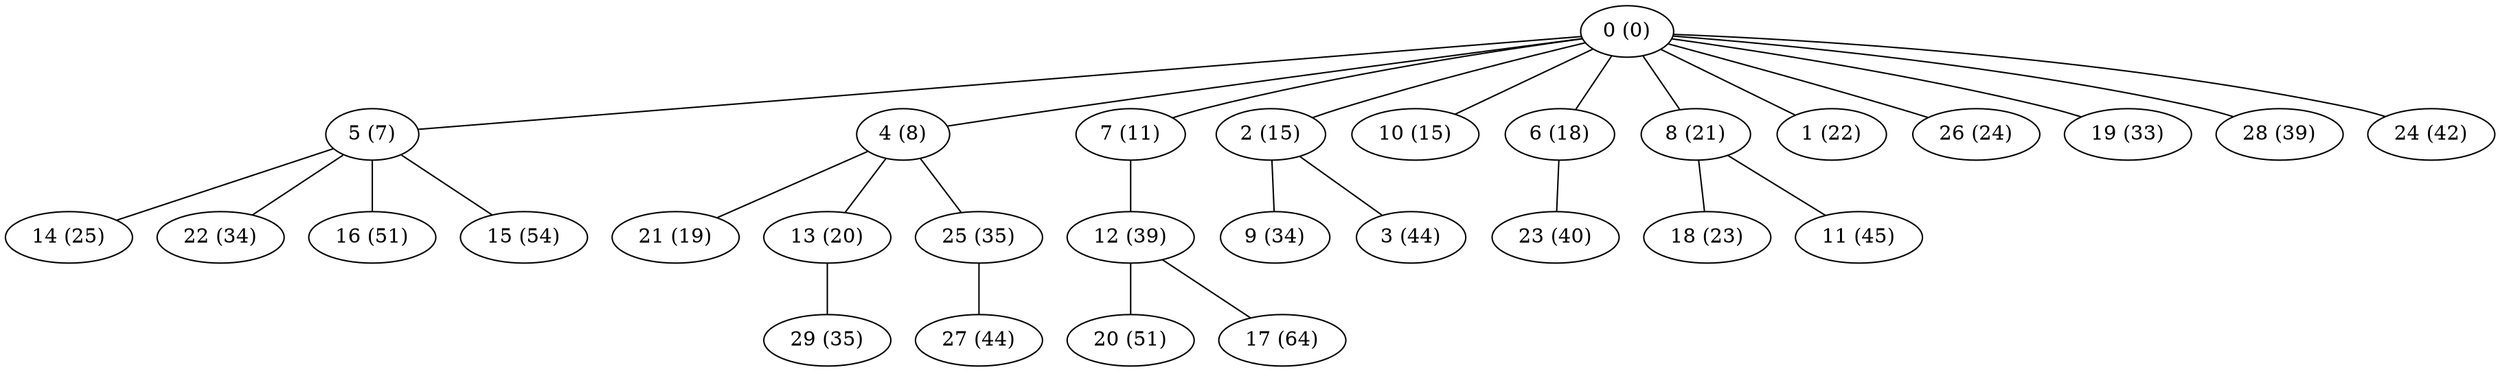 graph grafoDorogovtsev_30_Dijkstra  {
"0 (0)";
"5 (7)";
"4 (8)";
"7 (11)";
"2 (15)";
"10 (15)";
"6 (18)";
"21 (19)";
"13 (20)";
"8 (21)";
"1 (22)";
"18 (23)";
"26 (24)";
"14 (25)";
"19 (33)";
"9 (34)";
"22 (34)";
"29 (35)";
"25 (35)";
"28 (39)";
"12 (39)";
"23 (40)";
"24 (42)";
"3 (44)";
"27 (44)";
"11 (45)";
"16 (51)";
"20 (51)";
"15 (54)";
"17 (64)";
"0 (0)" -- "5 (7)";
"0 (0)" -- "4 (8)";
"0 (0)" -- "7 (11)";
"0 (0)" -- "2 (15)";
"0 (0)" -- "10 (15)";
"0 (0)" -- "6 (18)";
"4 (8)" -- "21 (19)";
"4 (8)" -- "13 (20)";
"0 (0)" -- "8 (21)";
"0 (0)" -- "1 (22)";
"8 (21)" -- "18 (23)";
"0 (0)" -- "26 (24)";
"5 (7)" -- "14 (25)";
"0 (0)" -- "19 (33)";
"2 (15)" -- "9 (34)";
"5 (7)" -- "22 (34)";
"13 (20)" -- "29 (35)";
"4 (8)" -- "25 (35)";
"0 (0)" -- "28 (39)";
"7 (11)" -- "12 (39)";
"6 (18)" -- "23 (40)";
"0 (0)" -- "24 (42)";
"2 (15)" -- "3 (44)";
"25 (35)" -- "27 (44)";
"8 (21)" -- "11 (45)";
"5 (7)" -- "16 (51)";
"12 (39)" -- "20 (51)";
"5 (7)" -- "15 (54)";
"12 (39)" -- "17 (64)";
}